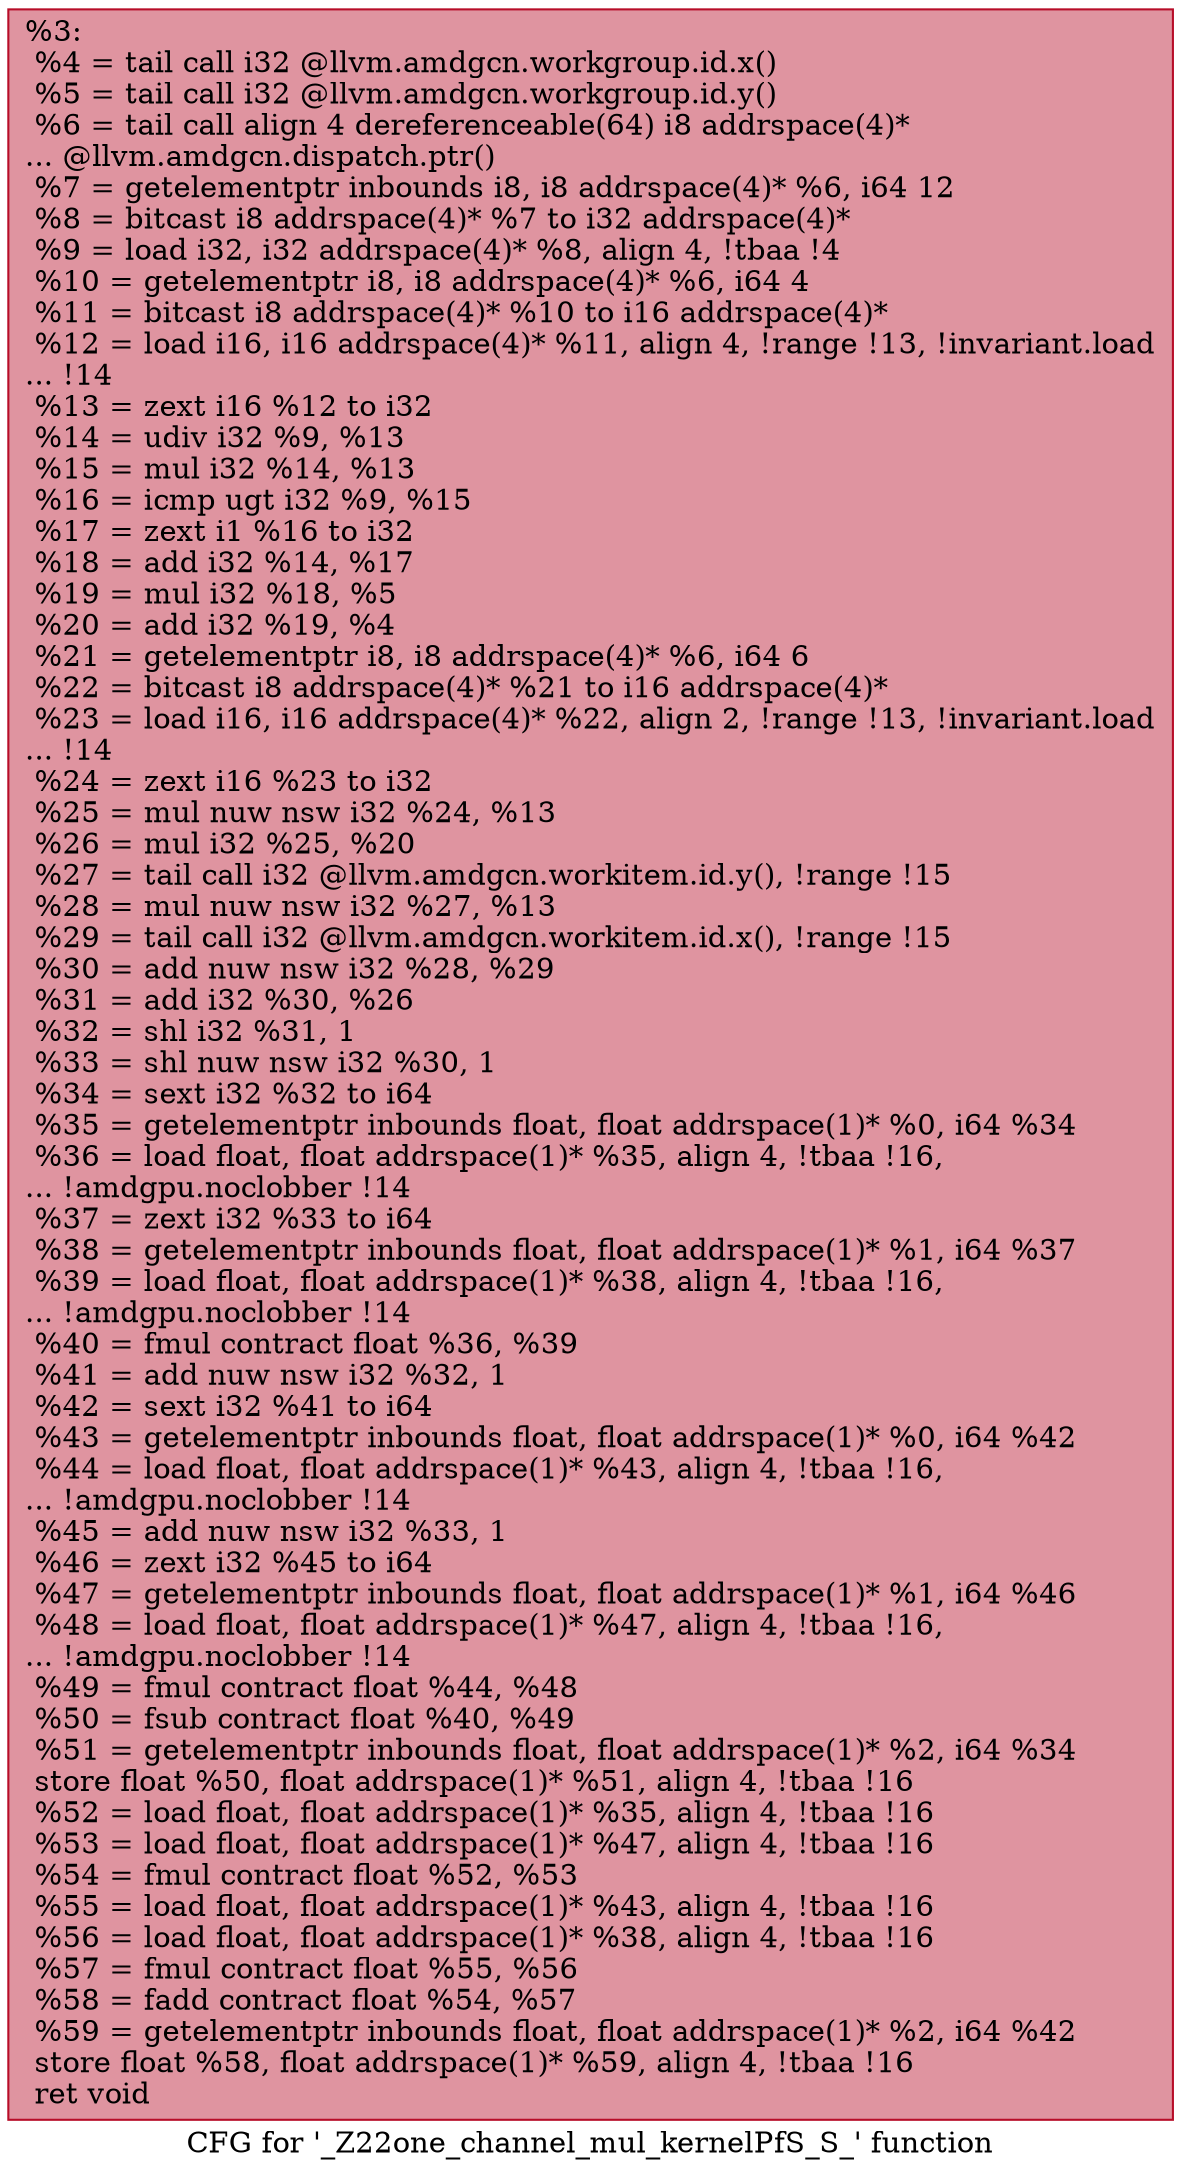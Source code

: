 digraph "CFG for '_Z22one_channel_mul_kernelPfS_S_' function" {
	label="CFG for '_Z22one_channel_mul_kernelPfS_S_' function";

	Node0x458fa20 [shape=record,color="#b70d28ff", style=filled, fillcolor="#b70d2870",label="{%3:\l  %4 = tail call i32 @llvm.amdgcn.workgroup.id.x()\l  %5 = tail call i32 @llvm.amdgcn.workgroup.id.y()\l  %6 = tail call align 4 dereferenceable(64) i8 addrspace(4)*\l... @llvm.amdgcn.dispatch.ptr()\l  %7 = getelementptr inbounds i8, i8 addrspace(4)* %6, i64 12\l  %8 = bitcast i8 addrspace(4)* %7 to i32 addrspace(4)*\l  %9 = load i32, i32 addrspace(4)* %8, align 4, !tbaa !4\l  %10 = getelementptr i8, i8 addrspace(4)* %6, i64 4\l  %11 = bitcast i8 addrspace(4)* %10 to i16 addrspace(4)*\l  %12 = load i16, i16 addrspace(4)* %11, align 4, !range !13, !invariant.load\l... !14\l  %13 = zext i16 %12 to i32\l  %14 = udiv i32 %9, %13\l  %15 = mul i32 %14, %13\l  %16 = icmp ugt i32 %9, %15\l  %17 = zext i1 %16 to i32\l  %18 = add i32 %14, %17\l  %19 = mul i32 %18, %5\l  %20 = add i32 %19, %4\l  %21 = getelementptr i8, i8 addrspace(4)* %6, i64 6\l  %22 = bitcast i8 addrspace(4)* %21 to i16 addrspace(4)*\l  %23 = load i16, i16 addrspace(4)* %22, align 2, !range !13, !invariant.load\l... !14\l  %24 = zext i16 %23 to i32\l  %25 = mul nuw nsw i32 %24, %13\l  %26 = mul i32 %25, %20\l  %27 = tail call i32 @llvm.amdgcn.workitem.id.y(), !range !15\l  %28 = mul nuw nsw i32 %27, %13\l  %29 = tail call i32 @llvm.amdgcn.workitem.id.x(), !range !15\l  %30 = add nuw nsw i32 %28, %29\l  %31 = add i32 %30, %26\l  %32 = shl i32 %31, 1\l  %33 = shl nuw nsw i32 %30, 1\l  %34 = sext i32 %32 to i64\l  %35 = getelementptr inbounds float, float addrspace(1)* %0, i64 %34\l  %36 = load float, float addrspace(1)* %35, align 4, !tbaa !16,\l... !amdgpu.noclobber !14\l  %37 = zext i32 %33 to i64\l  %38 = getelementptr inbounds float, float addrspace(1)* %1, i64 %37\l  %39 = load float, float addrspace(1)* %38, align 4, !tbaa !16,\l... !amdgpu.noclobber !14\l  %40 = fmul contract float %36, %39\l  %41 = add nuw nsw i32 %32, 1\l  %42 = sext i32 %41 to i64\l  %43 = getelementptr inbounds float, float addrspace(1)* %0, i64 %42\l  %44 = load float, float addrspace(1)* %43, align 4, !tbaa !16,\l... !amdgpu.noclobber !14\l  %45 = add nuw nsw i32 %33, 1\l  %46 = zext i32 %45 to i64\l  %47 = getelementptr inbounds float, float addrspace(1)* %1, i64 %46\l  %48 = load float, float addrspace(1)* %47, align 4, !tbaa !16,\l... !amdgpu.noclobber !14\l  %49 = fmul contract float %44, %48\l  %50 = fsub contract float %40, %49\l  %51 = getelementptr inbounds float, float addrspace(1)* %2, i64 %34\l  store float %50, float addrspace(1)* %51, align 4, !tbaa !16\l  %52 = load float, float addrspace(1)* %35, align 4, !tbaa !16\l  %53 = load float, float addrspace(1)* %47, align 4, !tbaa !16\l  %54 = fmul contract float %52, %53\l  %55 = load float, float addrspace(1)* %43, align 4, !tbaa !16\l  %56 = load float, float addrspace(1)* %38, align 4, !tbaa !16\l  %57 = fmul contract float %55, %56\l  %58 = fadd contract float %54, %57\l  %59 = getelementptr inbounds float, float addrspace(1)* %2, i64 %42\l  store float %58, float addrspace(1)* %59, align 4, !tbaa !16\l  ret void\l}"];
}
